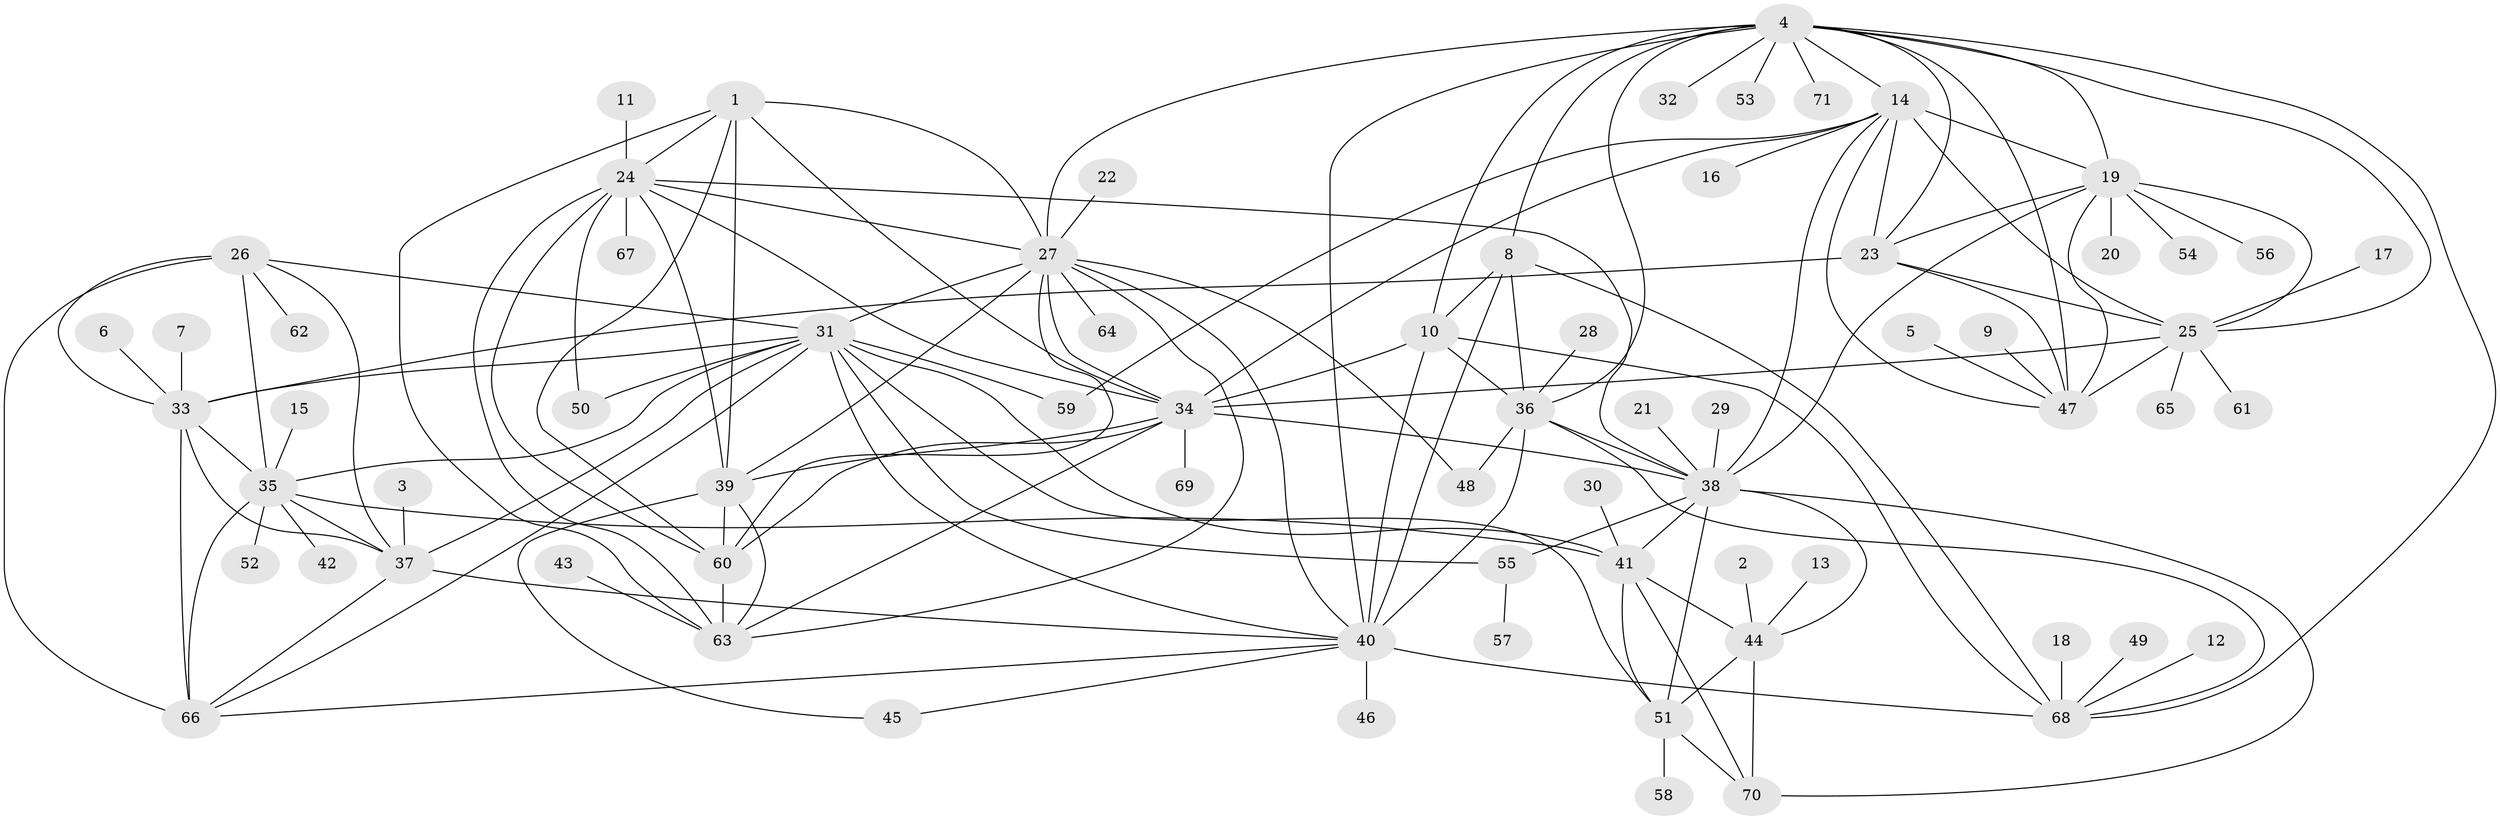// original degree distribution, {9: 0.05673758865248227, 11: 0.03546099290780142, 8: 0.028368794326241134, 7: 0.04964539007092199, 10: 0.0425531914893617, 6: 0.0070921985815602835, 12: 0.014184397163120567, 13: 0.014184397163120567, 1: 0.5390070921985816, 3: 0.0425531914893617, 2: 0.15602836879432624, 4: 0.014184397163120567}
// Generated by graph-tools (version 1.1) at 2025/26/03/09/25 03:26:38]
// undirected, 71 vertices, 141 edges
graph export_dot {
graph [start="1"]
  node [color=gray90,style=filled];
  1;
  2;
  3;
  4;
  5;
  6;
  7;
  8;
  9;
  10;
  11;
  12;
  13;
  14;
  15;
  16;
  17;
  18;
  19;
  20;
  21;
  22;
  23;
  24;
  25;
  26;
  27;
  28;
  29;
  30;
  31;
  32;
  33;
  34;
  35;
  36;
  37;
  38;
  39;
  40;
  41;
  42;
  43;
  44;
  45;
  46;
  47;
  48;
  49;
  50;
  51;
  52;
  53;
  54;
  55;
  56;
  57;
  58;
  59;
  60;
  61;
  62;
  63;
  64;
  65;
  66;
  67;
  68;
  69;
  70;
  71;
  1 -- 24 [weight=1.0];
  1 -- 27 [weight=1.0];
  1 -- 34 [weight=1.0];
  1 -- 39 [weight=1.0];
  1 -- 60 [weight=1.0];
  1 -- 63 [weight=1.0];
  2 -- 44 [weight=1.0];
  3 -- 37 [weight=1.0];
  4 -- 8 [weight=1.0];
  4 -- 10 [weight=1.0];
  4 -- 14 [weight=1.0];
  4 -- 19 [weight=1.0];
  4 -- 23 [weight=1.0];
  4 -- 25 [weight=2.0];
  4 -- 27 [weight=1.0];
  4 -- 32 [weight=1.0];
  4 -- 36 [weight=1.0];
  4 -- 40 [weight=2.0];
  4 -- 47 [weight=1.0];
  4 -- 53 [weight=1.0];
  4 -- 68 [weight=1.0];
  4 -- 71 [weight=1.0];
  5 -- 47 [weight=1.0];
  6 -- 33 [weight=1.0];
  7 -- 33 [weight=1.0];
  8 -- 10 [weight=1.0];
  8 -- 36 [weight=1.0];
  8 -- 40 [weight=2.0];
  8 -- 68 [weight=1.0];
  9 -- 47 [weight=1.0];
  10 -- 34 [weight=1.0];
  10 -- 36 [weight=1.0];
  10 -- 40 [weight=2.0];
  10 -- 68 [weight=1.0];
  11 -- 24 [weight=1.0];
  12 -- 68 [weight=1.0];
  13 -- 44 [weight=1.0];
  14 -- 16 [weight=1.0];
  14 -- 19 [weight=1.0];
  14 -- 23 [weight=1.0];
  14 -- 25 [weight=2.0];
  14 -- 34 [weight=1.0];
  14 -- 38 [weight=1.0];
  14 -- 47 [weight=1.0];
  14 -- 59 [weight=1.0];
  15 -- 35 [weight=1.0];
  17 -- 25 [weight=1.0];
  18 -- 68 [weight=1.0];
  19 -- 20 [weight=1.0];
  19 -- 23 [weight=1.0];
  19 -- 25 [weight=2.0];
  19 -- 38 [weight=1.0];
  19 -- 47 [weight=1.0];
  19 -- 54 [weight=1.0];
  19 -- 56 [weight=1.0];
  21 -- 38 [weight=1.0];
  22 -- 27 [weight=1.0];
  23 -- 25 [weight=2.0];
  23 -- 33 [weight=1.0];
  23 -- 47 [weight=1.0];
  24 -- 27 [weight=1.0];
  24 -- 34 [weight=1.0];
  24 -- 38 [weight=1.0];
  24 -- 39 [weight=1.0];
  24 -- 50 [weight=1.0];
  24 -- 60 [weight=1.0];
  24 -- 63 [weight=1.0];
  24 -- 67 [weight=1.0];
  25 -- 34 [weight=1.0];
  25 -- 47 [weight=2.0];
  25 -- 61 [weight=1.0];
  25 -- 65 [weight=1.0];
  26 -- 31 [weight=1.0];
  26 -- 33 [weight=2.0];
  26 -- 35 [weight=1.0];
  26 -- 37 [weight=1.0];
  26 -- 62 [weight=1.0];
  26 -- 66 [weight=1.0];
  27 -- 31 [weight=1.0];
  27 -- 34 [weight=1.0];
  27 -- 39 [weight=1.0];
  27 -- 40 [weight=1.0];
  27 -- 48 [weight=1.0];
  27 -- 60 [weight=1.0];
  27 -- 63 [weight=1.0];
  27 -- 64 [weight=1.0];
  28 -- 36 [weight=1.0];
  29 -- 38 [weight=1.0];
  30 -- 41 [weight=1.0];
  31 -- 33 [weight=2.0];
  31 -- 35 [weight=1.0];
  31 -- 37 [weight=1.0];
  31 -- 40 [weight=1.0];
  31 -- 41 [weight=1.0];
  31 -- 50 [weight=1.0];
  31 -- 51 [weight=1.0];
  31 -- 55 [weight=1.0];
  31 -- 59 [weight=1.0];
  31 -- 66 [weight=1.0];
  33 -- 35 [weight=2.0];
  33 -- 37 [weight=2.0];
  33 -- 66 [weight=2.0];
  34 -- 38 [weight=1.0];
  34 -- 39 [weight=1.0];
  34 -- 60 [weight=1.0];
  34 -- 63 [weight=1.0];
  34 -- 69 [weight=1.0];
  35 -- 37 [weight=1.0];
  35 -- 41 [weight=1.0];
  35 -- 42 [weight=1.0];
  35 -- 52 [weight=1.0];
  35 -- 66 [weight=1.0];
  36 -- 38 [weight=1.0];
  36 -- 40 [weight=2.0];
  36 -- 48 [weight=1.0];
  36 -- 68 [weight=1.0];
  37 -- 40 [weight=1.0];
  37 -- 66 [weight=1.0];
  38 -- 41 [weight=2.0];
  38 -- 44 [weight=2.0];
  38 -- 51 [weight=4.0];
  38 -- 55 [weight=1.0];
  38 -- 70 [weight=2.0];
  39 -- 45 [weight=1.0];
  39 -- 60 [weight=1.0];
  39 -- 63 [weight=1.0];
  40 -- 45 [weight=1.0];
  40 -- 46 [weight=1.0];
  40 -- 66 [weight=1.0];
  40 -- 68 [weight=2.0];
  41 -- 44 [weight=1.0];
  41 -- 51 [weight=2.0];
  41 -- 70 [weight=1.0];
  43 -- 63 [weight=1.0];
  44 -- 51 [weight=2.0];
  44 -- 70 [weight=1.0];
  49 -- 68 [weight=1.0];
  51 -- 58 [weight=1.0];
  51 -- 70 [weight=2.0];
  55 -- 57 [weight=1.0];
  60 -- 63 [weight=1.0];
}
